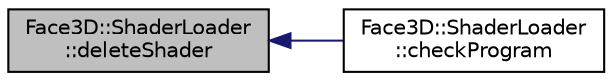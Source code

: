 digraph "Face3D::ShaderLoader::deleteShader"
{
  edge [fontname="Helvetica",fontsize="10",labelfontname="Helvetica",labelfontsize="10"];
  node [fontname="Helvetica",fontsize="10",shape=record];
  rankdir="LR";
  Node1 [label="Face3D::ShaderLoader\l::deleteShader",height=0.2,width=0.4,color="black", fillcolor="grey75", style="filled", fontcolor="black"];
  Node1 -> Node2 [dir="back",color="midnightblue",fontsize="10",style="solid",fontname="Helvetica"];
  Node2 [label="Face3D::ShaderLoader\l::checkProgram",height=0.2,width=0.4,color="black", fillcolor="white", style="filled",URL="$class_face3_d_1_1_shader_loader.html#a01cc11dfddbe0afa70ec2ebd78c7dde2"];
}
